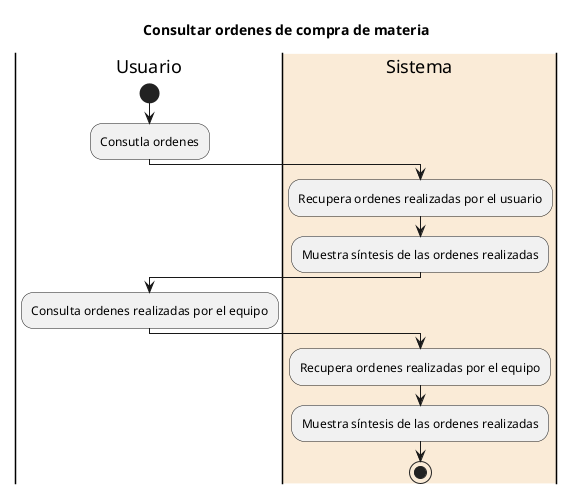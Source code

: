@startuml Consultar ordenes de compra de materia
title Consultar ordenes de compra de materia

|Usuario|
start
:Consutla ordenes;

|#AntiqueWhite|Sistema|
:Recupera ordenes realizadas por el usuario;
:Muestra síntesis de las ordenes realizadas;

|Usuario|
:Consulta ordenes realizadas por el equipo;

|Sistema|
:Recupera ordenes realizadas por el equipo;
:Muestra síntesis de las ordenes realizadas;

stop

@enduml